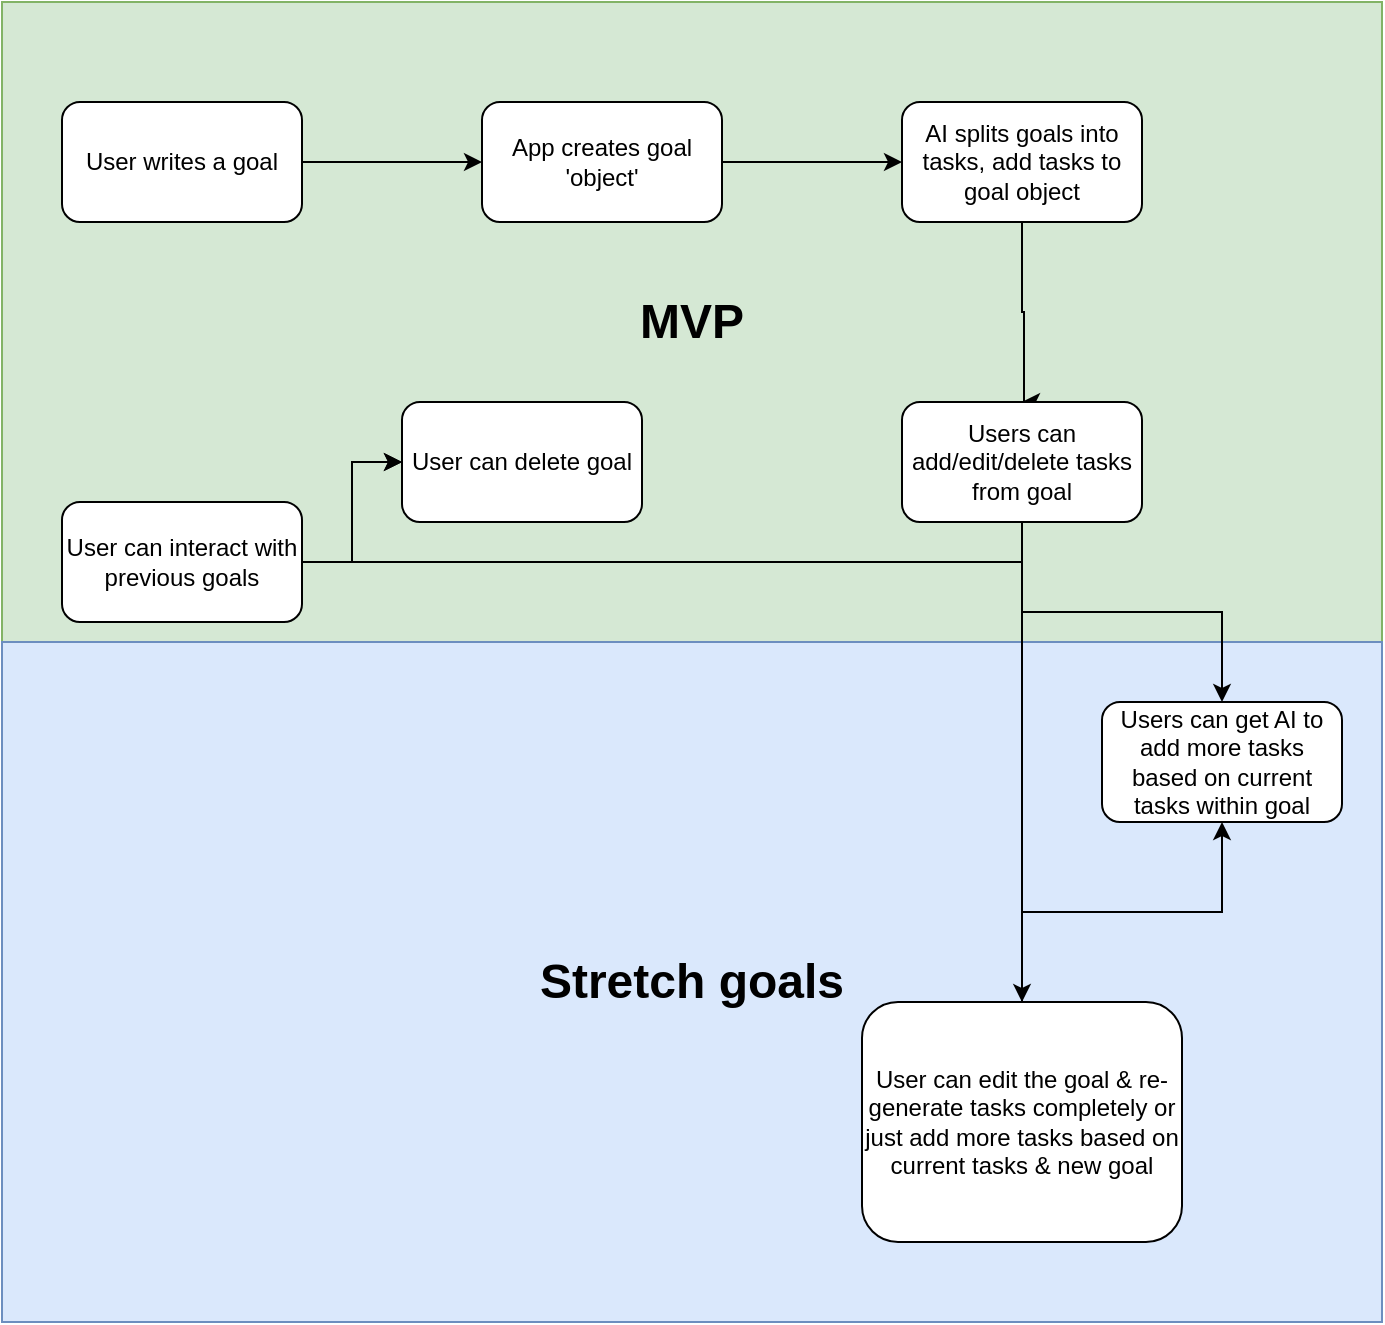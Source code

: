 <mxfile version="28.0.7">
  <diagram name="Page-1" id="1oyJTx9iJmzwFbgeCw0W">
    <mxGraphModel dx="1376" dy="799" grid="1" gridSize="10" guides="1" tooltips="1" connect="1" arrows="1" fold="1" page="1" pageScale="1" pageWidth="850" pageHeight="1100" math="0" shadow="0">
      <root>
        <mxCell id="0" />
        <mxCell id="1" parent="0" />
        <mxCell id="y1pfxoxcxrdS_PXuzg_Y-19" value="&lt;b&gt;&lt;font style=&quot;font-size: 24px;&quot;&gt;MVP&lt;/font&gt;&lt;/b&gt;" style="rounded=0;whiteSpace=wrap;html=1;fillColor=#d5e8d4;strokeColor=#82b366;" vertex="1" parent="1">
          <mxGeometry x="80" y="20" width="690" height="320" as="geometry" />
        </mxCell>
        <mxCell id="y1pfxoxcxrdS_PXuzg_Y-18" value="&lt;b&gt;&lt;font style=&quot;font-size: 24px;&quot;&gt;Stretch goals&lt;/font&gt;&lt;/b&gt;" style="rounded=0;whiteSpace=wrap;html=1;glass=0;fillColor=#dae8fc;strokeColor=#6c8ebf;" vertex="1" parent="1">
          <mxGeometry x="80" y="340" width="690" height="340" as="geometry" />
        </mxCell>
        <mxCell id="y1pfxoxcxrdS_PXuzg_Y-2" style="edgeStyle=orthogonalEdgeStyle;rounded=0;orthogonalLoop=1;jettySize=auto;html=1;" edge="1" parent="1" source="y1pfxoxcxrdS_PXuzg_Y-1" target="y1pfxoxcxrdS_PXuzg_Y-4">
          <mxGeometry relative="1" as="geometry">
            <mxPoint x="310" y="100" as="targetPoint" />
          </mxGeometry>
        </mxCell>
        <mxCell id="y1pfxoxcxrdS_PXuzg_Y-1" value="User writes a goal" style="rounded=1;whiteSpace=wrap;html=1;" vertex="1" parent="1">
          <mxGeometry x="110" y="70" width="120" height="60" as="geometry" />
        </mxCell>
        <mxCell id="y1pfxoxcxrdS_PXuzg_Y-6" style="edgeStyle=orthogonalEdgeStyle;rounded=0;orthogonalLoop=1;jettySize=auto;html=1;exitX=0.5;exitY=1;exitDx=0;exitDy=0;entryX=0.5;entryY=0;entryDx=0;entryDy=0;" edge="1" parent="1" source="y1pfxoxcxrdS_PXuzg_Y-3" target="y1pfxoxcxrdS_PXuzg_Y-7">
          <mxGeometry relative="1" as="geometry">
            <mxPoint x="590" y="220" as="targetPoint" />
            <Array as="points">
              <mxPoint x="590" y="175" />
              <mxPoint x="591" y="175" />
            </Array>
          </mxGeometry>
        </mxCell>
        <mxCell id="y1pfxoxcxrdS_PXuzg_Y-3" value="AI splits goals into tasks, add tasks to goal object" style="rounded=1;whiteSpace=wrap;html=1;" vertex="1" parent="1">
          <mxGeometry x="530" y="70" width="120" height="60" as="geometry" />
        </mxCell>
        <mxCell id="y1pfxoxcxrdS_PXuzg_Y-5" style="edgeStyle=orthogonalEdgeStyle;rounded=0;orthogonalLoop=1;jettySize=auto;html=1;entryX=0;entryY=0.5;entryDx=0;entryDy=0;" edge="1" parent="1" source="y1pfxoxcxrdS_PXuzg_Y-4" target="y1pfxoxcxrdS_PXuzg_Y-3">
          <mxGeometry relative="1" as="geometry" />
        </mxCell>
        <mxCell id="y1pfxoxcxrdS_PXuzg_Y-4" value="App creates goal &#39;object&#39;" style="rounded=1;whiteSpace=wrap;html=1;" vertex="1" parent="1">
          <mxGeometry x="320" y="70" width="120" height="60" as="geometry" />
        </mxCell>
        <mxCell id="y1pfxoxcxrdS_PXuzg_Y-9" value="" style="edgeStyle=orthogonalEdgeStyle;rounded=0;orthogonalLoop=1;jettySize=auto;html=1;" edge="1" parent="1" source="y1pfxoxcxrdS_PXuzg_Y-7" target="y1pfxoxcxrdS_PXuzg_Y-8">
          <mxGeometry relative="1" as="geometry" />
        </mxCell>
        <mxCell id="y1pfxoxcxrdS_PXuzg_Y-7" value="Users can add/edit/delete tasks from goal" style="rounded=1;whiteSpace=wrap;html=1;" vertex="1" parent="1">
          <mxGeometry x="530" y="220" width="120" height="60" as="geometry" />
        </mxCell>
        <mxCell id="y1pfxoxcxrdS_PXuzg_Y-8" value="Users can get AI to add more tasks based on current tasks within goal" style="whiteSpace=wrap;html=1;rounded=1;" vertex="1" parent="1">
          <mxGeometry x="630" y="370" width="120" height="60" as="geometry" />
        </mxCell>
        <mxCell id="y1pfxoxcxrdS_PXuzg_Y-12" value="" style="edgeStyle=orthogonalEdgeStyle;rounded=0;orthogonalLoop=1;jettySize=auto;html=1;" edge="1" parent="1" source="y1pfxoxcxrdS_PXuzg_Y-10" target="y1pfxoxcxrdS_PXuzg_Y-11">
          <mxGeometry relative="1" as="geometry" />
        </mxCell>
        <mxCell id="y1pfxoxcxrdS_PXuzg_Y-13" value="" style="edgeStyle=orthogonalEdgeStyle;rounded=0;orthogonalLoop=1;jettySize=auto;html=1;" edge="1" parent="1" source="y1pfxoxcxrdS_PXuzg_Y-10" target="y1pfxoxcxrdS_PXuzg_Y-11">
          <mxGeometry relative="1" as="geometry" />
        </mxCell>
        <mxCell id="y1pfxoxcxrdS_PXuzg_Y-16" value="" style="edgeStyle=orthogonalEdgeStyle;rounded=0;orthogonalLoop=1;jettySize=auto;html=1;" edge="1" parent="1" source="y1pfxoxcxrdS_PXuzg_Y-10" target="y1pfxoxcxrdS_PXuzg_Y-15">
          <mxGeometry relative="1" as="geometry" />
        </mxCell>
        <mxCell id="y1pfxoxcxrdS_PXuzg_Y-10" value="User can interact with previous goals" style="rounded=1;whiteSpace=wrap;html=1;" vertex="1" parent="1">
          <mxGeometry x="110" y="270" width="120" height="60" as="geometry" />
        </mxCell>
        <mxCell id="y1pfxoxcxrdS_PXuzg_Y-11" value="User can delete goal" style="whiteSpace=wrap;html=1;rounded=1;" vertex="1" parent="1">
          <mxGeometry x="280" y="220" width="120" height="60" as="geometry" />
        </mxCell>
        <mxCell id="y1pfxoxcxrdS_PXuzg_Y-17" style="edgeStyle=orthogonalEdgeStyle;rounded=0;orthogonalLoop=1;jettySize=auto;html=1;" edge="1" parent="1" source="y1pfxoxcxrdS_PXuzg_Y-15" target="y1pfxoxcxrdS_PXuzg_Y-8">
          <mxGeometry relative="1" as="geometry" />
        </mxCell>
        <mxCell id="y1pfxoxcxrdS_PXuzg_Y-15" value="User can edit the goal &amp;amp; re-generate tasks completely or just add more tasks based on current tasks &amp;amp; new goal" style="whiteSpace=wrap;html=1;rounded=1;" vertex="1" parent="1">
          <mxGeometry x="510" y="520" width="160" height="120" as="geometry" />
        </mxCell>
      </root>
    </mxGraphModel>
  </diagram>
</mxfile>
